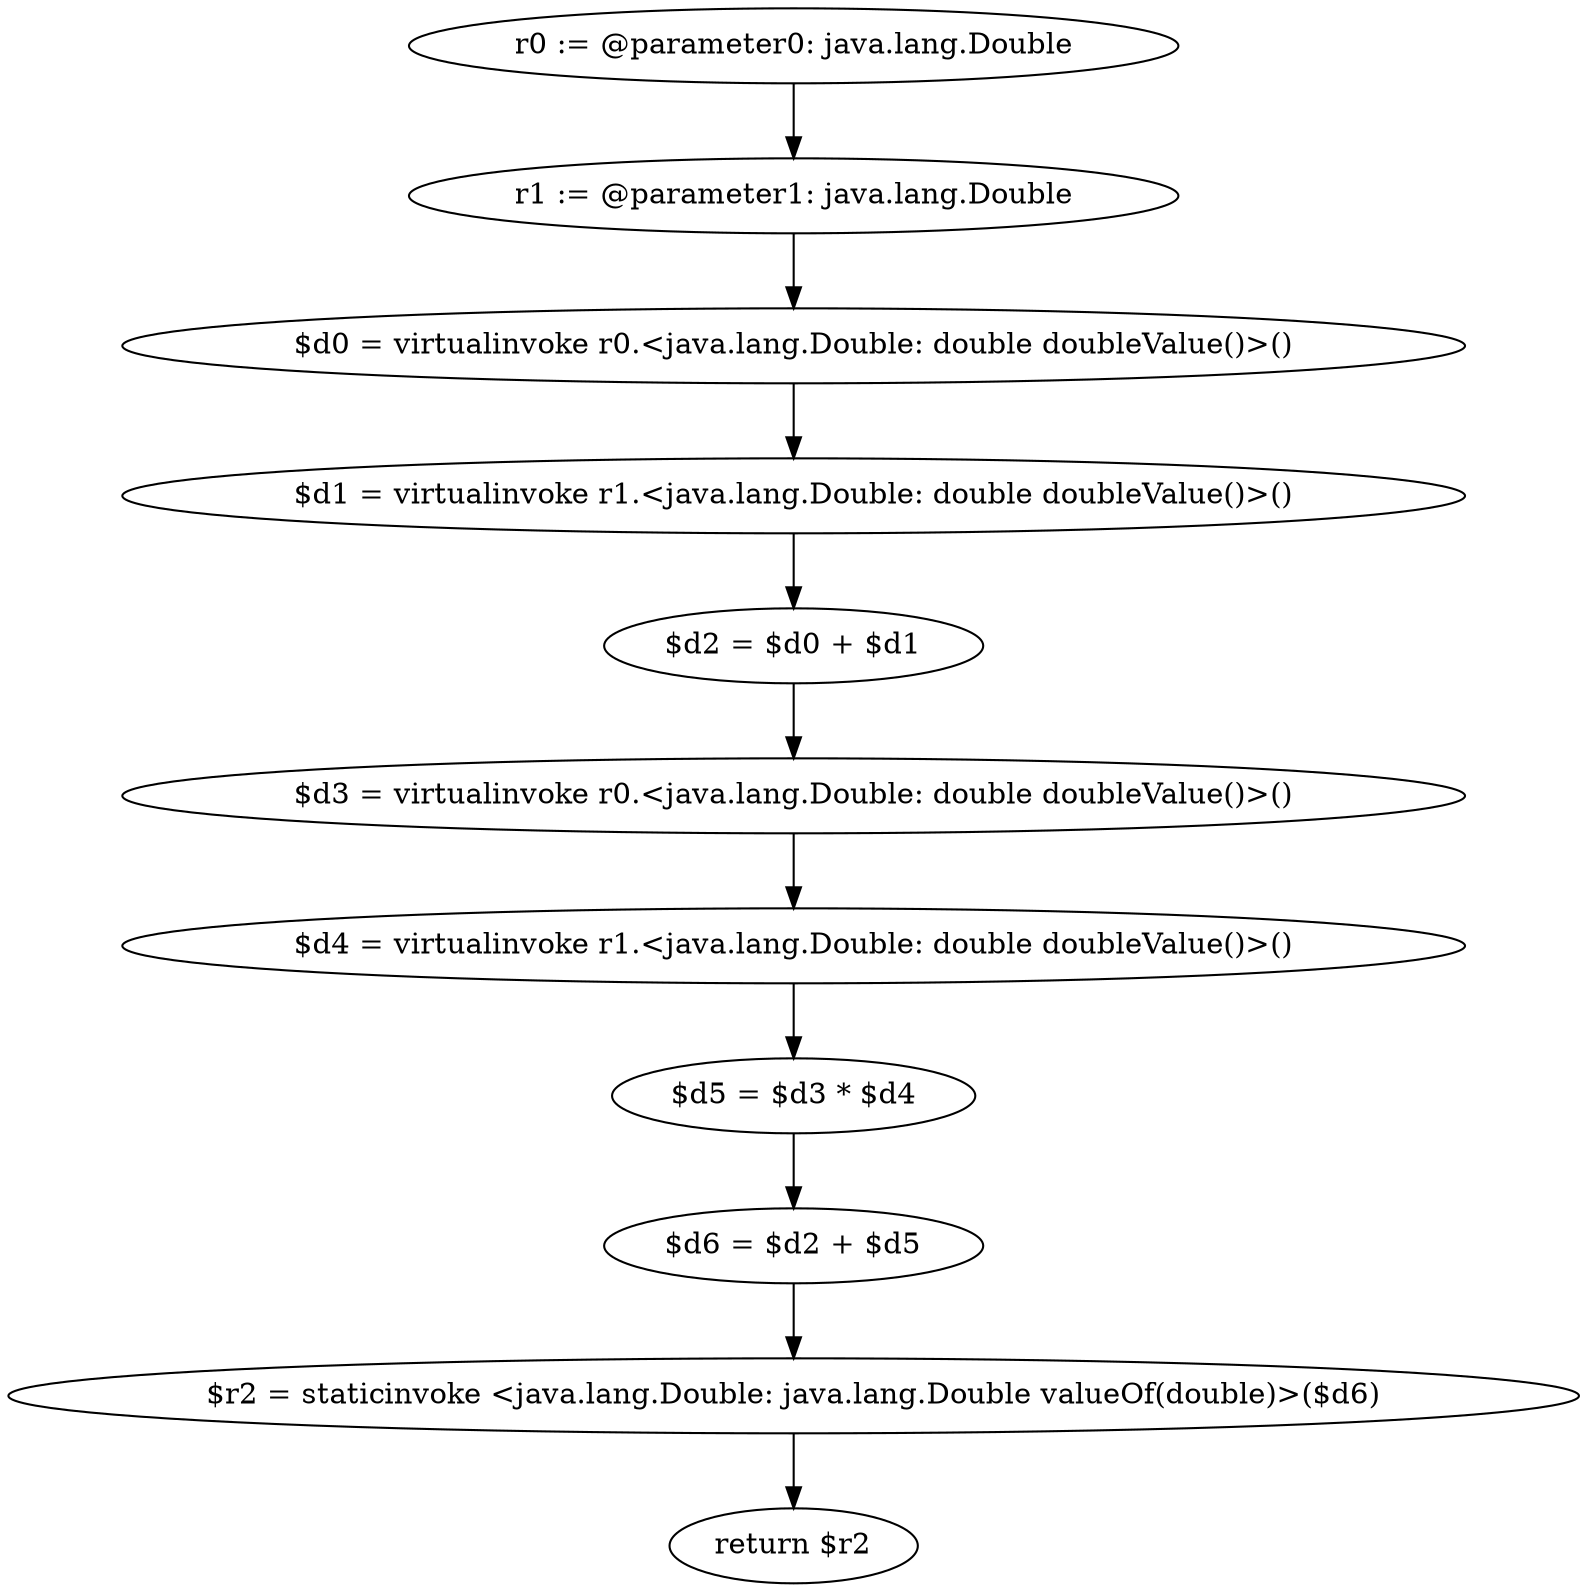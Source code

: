 digraph "unitGraph" {
    "r0 := @parameter0: java.lang.Double"
    "r1 := @parameter1: java.lang.Double"
    "$d0 = virtualinvoke r0.<java.lang.Double: double doubleValue()>()"
    "$d1 = virtualinvoke r1.<java.lang.Double: double doubleValue()>()"
    "$d2 = $d0 + $d1"
    "$d3 = virtualinvoke r0.<java.lang.Double: double doubleValue()>()"
    "$d4 = virtualinvoke r1.<java.lang.Double: double doubleValue()>()"
    "$d5 = $d3 * $d4"
    "$d6 = $d2 + $d5"
    "$r2 = staticinvoke <java.lang.Double: java.lang.Double valueOf(double)>($d6)"
    "return $r2"
    "r0 := @parameter0: java.lang.Double"->"r1 := @parameter1: java.lang.Double";
    "r1 := @parameter1: java.lang.Double"->"$d0 = virtualinvoke r0.<java.lang.Double: double doubleValue()>()";
    "$d0 = virtualinvoke r0.<java.lang.Double: double doubleValue()>()"->"$d1 = virtualinvoke r1.<java.lang.Double: double doubleValue()>()";
    "$d1 = virtualinvoke r1.<java.lang.Double: double doubleValue()>()"->"$d2 = $d0 + $d1";
    "$d2 = $d0 + $d1"->"$d3 = virtualinvoke r0.<java.lang.Double: double doubleValue()>()";
    "$d3 = virtualinvoke r0.<java.lang.Double: double doubleValue()>()"->"$d4 = virtualinvoke r1.<java.lang.Double: double doubleValue()>()";
    "$d4 = virtualinvoke r1.<java.lang.Double: double doubleValue()>()"->"$d5 = $d3 * $d4";
    "$d5 = $d3 * $d4"->"$d6 = $d2 + $d5";
    "$d6 = $d2 + $d5"->"$r2 = staticinvoke <java.lang.Double: java.lang.Double valueOf(double)>($d6)";
    "$r2 = staticinvoke <java.lang.Double: java.lang.Double valueOf(double)>($d6)"->"return $r2";
}

